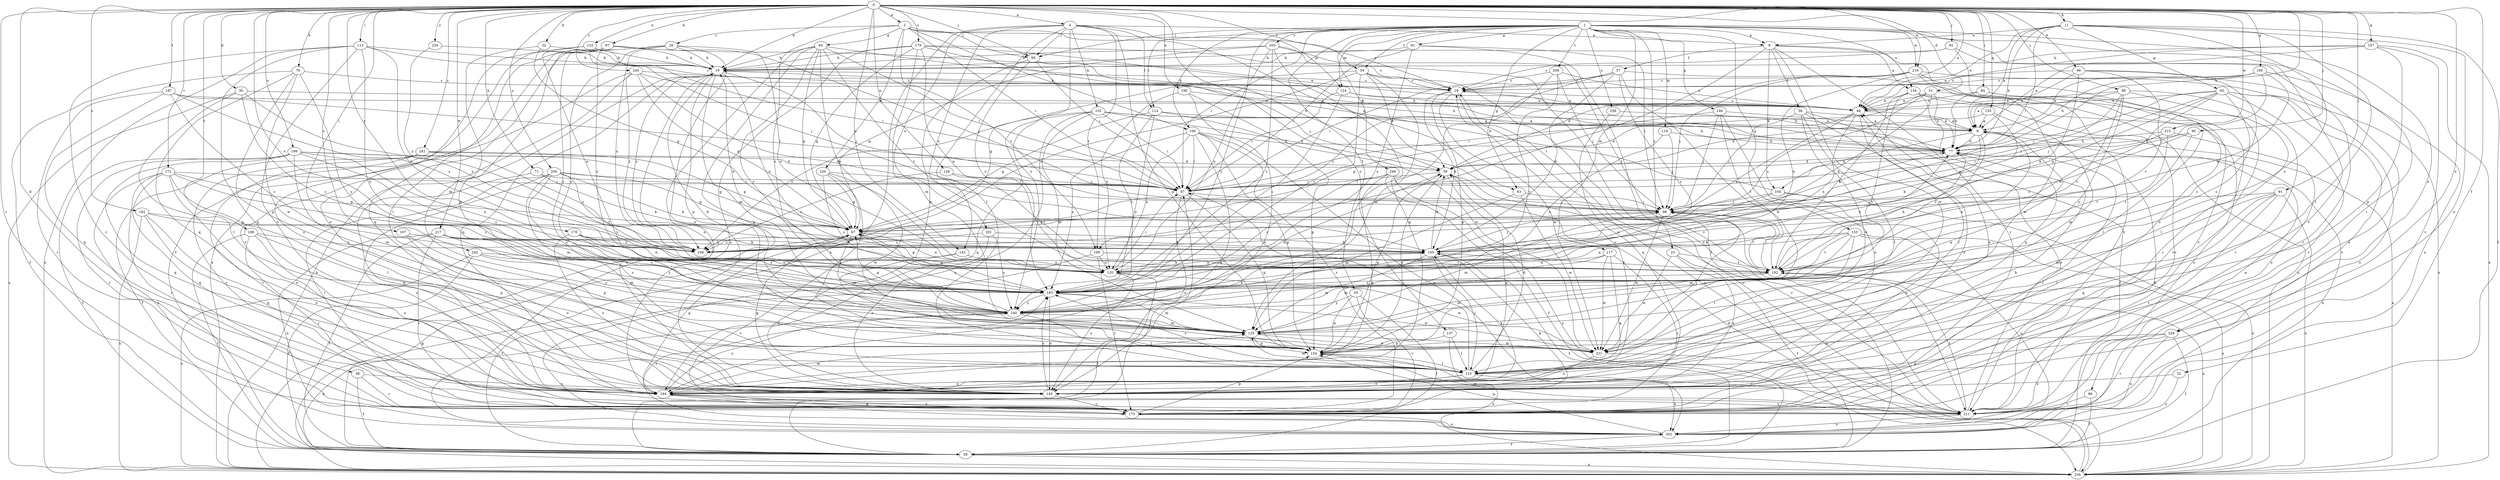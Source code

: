 strict digraph  {
0;
1;
2;
4;
8;
9;
11;
19;
23;
26;
29;
30;
31;
32;
38;
39;
46;
48;
52;
54;
55;
56;
57;
58;
61;
63;
64;
65;
67;
71;
76;
77;
84;
86;
87;
88;
90;
91;
92;
95;
96;
97;
100;
102;
104;
105;
107;
113;
114;
115;
117;
119;
124;
125;
126;
133;
134;
135;
137;
143;
145;
146;
153;
154;
155;
157;
160;
164;
170;
172;
173;
179;
182;
183;
187;
188;
190;
192;
196;
199;
200;
201;
202;
203;
208;
211;
215;
217;
219;
220;
221;
229;
230;
234;
239;
240;
241;
242;
245;
248;
249;
0 -> 2  [label=a];
0 -> 4  [label=a];
0 -> 11  [label=b];
0 -> 19  [label=b];
0 -> 30  [label=d];
0 -> 31  [label=d];
0 -> 32  [label=d];
0 -> 38  [label=d];
0 -> 46  [label=e];
0 -> 48  [label=e];
0 -> 52  [label=f];
0 -> 54  [label=f];
0 -> 71  [label=h];
0 -> 76  [label=h];
0 -> 77  [label=h];
0 -> 84  [label=i];
0 -> 88  [label=j];
0 -> 90  [label=j];
0 -> 91  [label=j];
0 -> 92  [label=j];
0 -> 95  [label=j];
0 -> 97  [label=k];
0 -> 107  [label=l];
0 -> 113  [label=l];
0 -> 126  [label=n];
0 -> 133  [label=n];
0 -> 137  [label=o];
0 -> 143  [label=o];
0 -> 155  [label=q];
0 -> 157  [label=q];
0 -> 160  [label=q];
0 -> 170  [label=r];
0 -> 172  [label=r];
0 -> 173  [label=r];
0 -> 179  [label=s];
0 -> 182  [label=s];
0 -> 183  [label=s];
0 -> 187  [label=t];
0 -> 188  [label=t];
0 -> 196  [label=u];
0 -> 199  [label=u];
0 -> 200  [label=u];
0 -> 215  [label=w];
0 -> 217  [label=w];
0 -> 219  [label=w];
0 -> 229  [label=x];
0 -> 234  [label=y];
0 -> 241  [label=z];
0 -> 242  [label=z];
0 -> 245  [label=z];
1 -> 8  [label=a];
1 -> 23  [label=c];
1 -> 54  [label=f];
1 -> 55  [label=f];
1 -> 61  [label=g];
1 -> 63  [label=g];
1 -> 86  [label=i];
1 -> 87  [label=i];
1 -> 95  [label=j];
1 -> 100  [label=k];
1 -> 114  [label=l];
1 -> 117  [label=m];
1 -> 119  [label=m];
1 -> 124  [label=m];
1 -> 134  [label=n];
1 -> 146  [label=p];
1 -> 153  [label=p];
1 -> 203  [label=v];
1 -> 208  [label=v];
1 -> 211  [label=v];
1 -> 219  [label=w];
1 -> 229  [label=x];
1 -> 239  [label=y];
1 -> 240  [label=y];
1 -> 248  [label=z];
2 -> 26  [label=c];
2 -> 63  [label=g];
2 -> 64  [label=g];
2 -> 87  [label=i];
2 -> 95  [label=j];
2 -> 100  [label=k];
2 -> 124  [label=m];
2 -> 183  [label=s];
2 -> 190  [label=t];
2 -> 220  [label=w];
4 -> 8  [label=a];
4 -> 29  [label=c];
4 -> 95  [label=j];
4 -> 102  [label=k];
4 -> 114  [label=l];
4 -> 115  [label=l];
4 -> 143  [label=o];
4 -> 154  [label=p];
4 -> 190  [label=t];
4 -> 201  [label=u];
4 -> 230  [label=x];
4 -> 240  [label=y];
8 -> 56  [label=f];
8 -> 57  [label=f];
8 -> 104  [label=k];
8 -> 134  [label=n];
8 -> 173  [label=r];
8 -> 190  [label=t];
8 -> 211  [label=v];
8 -> 221  [label=w];
9 -> 77  [label=h];
9 -> 104  [label=k];
9 -> 105  [label=k];
9 -> 192  [label=t];
11 -> 8  [label=a];
11 -> 9  [label=a];
11 -> 48  [label=e];
11 -> 58  [label=f];
11 -> 65  [label=g];
11 -> 77  [label=h];
11 -> 87  [label=i];
11 -> 115  [label=l];
11 -> 145  [label=o];
11 -> 240  [label=y];
19 -> 29  [label=c];
19 -> 96  [label=j];
19 -> 125  [label=m];
19 -> 135  [label=n];
19 -> 145  [label=o];
19 -> 154  [label=p];
19 -> 164  [label=q];
19 -> 249  [label=z];
23 -> 58  [label=f];
23 -> 145  [label=o];
23 -> 192  [label=t];
23 -> 221  [label=w];
26 -> 19  [label=b];
26 -> 135  [label=n];
26 -> 145  [label=o];
26 -> 164  [label=q];
26 -> 230  [label=x];
26 -> 240  [label=y];
26 -> 249  [label=z];
29 -> 48  [label=e];
29 -> 105  [label=k];
29 -> 154  [label=p];
29 -> 221  [label=w];
29 -> 230  [label=x];
30 -> 48  [label=e];
30 -> 115  [label=l];
30 -> 183  [label=s];
30 -> 230  [label=x];
30 -> 249  [label=z];
31 -> 48  [label=e];
31 -> 77  [label=h];
31 -> 87  [label=i];
31 -> 105  [label=k];
31 -> 173  [label=r];
31 -> 249  [label=z];
32 -> 19  [label=b];
32 -> 67  [label=g];
32 -> 125  [label=m];
38 -> 58  [label=f];
38 -> 145  [label=o];
38 -> 173  [label=r];
39 -> 87  [label=i];
39 -> 154  [label=p];
39 -> 164  [label=q];
39 -> 211  [label=v];
46 -> 9  [label=a];
46 -> 29  [label=c];
46 -> 105  [label=k];
46 -> 173  [label=r];
46 -> 192  [label=t];
46 -> 240  [label=y];
48 -> 9  [label=a];
48 -> 29  [label=c];
48 -> 39  [label=d];
48 -> 115  [label=l];
48 -> 135  [label=n];
48 -> 249  [label=z];
52 -> 145  [label=o];
52 -> 202  [label=u];
54 -> 29  [label=c];
54 -> 39  [label=d];
54 -> 67  [label=g];
54 -> 125  [label=m];
54 -> 183  [label=s];
54 -> 211  [label=v];
54 -> 249  [label=z];
55 -> 58  [label=f];
55 -> 154  [label=p];
55 -> 173  [label=r];
55 -> 240  [label=y];
56 -> 9  [label=a];
56 -> 58  [label=f];
56 -> 96  [label=j];
56 -> 115  [label=l];
56 -> 145  [label=o];
56 -> 221  [label=w];
57 -> 29  [label=c];
57 -> 87  [label=i];
57 -> 105  [label=k];
57 -> 183  [label=s];
57 -> 221  [label=w];
57 -> 230  [label=x];
57 -> 249  [label=z];
58 -> 67  [label=g];
58 -> 77  [label=h];
58 -> 87  [label=i];
58 -> 230  [label=x];
61 -> 19  [label=b];
61 -> 58  [label=f];
61 -> 87  [label=i];
61 -> 96  [label=j];
61 -> 183  [label=s];
63 -> 96  [label=j];
63 -> 125  [label=m];
63 -> 221  [label=w];
64 -> 19  [label=b];
64 -> 67  [label=g];
64 -> 77  [label=h];
64 -> 87  [label=i];
64 -> 135  [label=n];
64 -> 164  [label=q];
64 -> 192  [label=t];
64 -> 230  [label=x];
64 -> 240  [label=y];
65 -> 48  [label=e];
65 -> 67  [label=g];
65 -> 87  [label=i];
65 -> 96  [label=j];
65 -> 135  [label=n];
65 -> 173  [label=r];
65 -> 183  [label=s];
65 -> 202  [label=u];
65 -> 211  [label=v];
67 -> 105  [label=k];
67 -> 125  [label=m];
67 -> 135  [label=n];
67 -> 249  [label=z];
71 -> 87  [label=i];
71 -> 105  [label=k];
71 -> 164  [label=q];
76 -> 29  [label=c];
76 -> 58  [label=f];
76 -> 154  [label=p];
76 -> 164  [label=q];
76 -> 221  [label=w];
76 -> 240  [label=y];
77 -> 39  [label=d];
77 -> 173  [label=r];
84 -> 48  [label=e];
84 -> 77  [label=h];
84 -> 115  [label=l];
84 -> 173  [label=r];
86 -> 58  [label=f];
86 -> 211  [label=v];
87 -> 96  [label=j];
87 -> 145  [label=o];
87 -> 154  [label=p];
88 -> 9  [label=a];
88 -> 48  [label=e];
88 -> 96  [label=j];
88 -> 115  [label=l];
88 -> 173  [label=r];
88 -> 192  [label=t];
88 -> 240  [label=y];
90 -> 77  [label=h];
90 -> 192  [label=t];
90 -> 249  [label=z];
91 -> 96  [label=j];
91 -> 115  [label=l];
91 -> 125  [label=m];
91 -> 164  [label=q];
91 -> 173  [label=r];
91 -> 230  [label=x];
92 -> 19  [label=b];
92 -> 29  [label=c];
92 -> 145  [label=o];
92 -> 202  [label=u];
95 -> 39  [label=d];
95 -> 87  [label=i];
95 -> 154  [label=p];
95 -> 183  [label=s];
96 -> 67  [label=g];
96 -> 77  [label=h];
96 -> 125  [label=m];
96 -> 192  [label=t];
96 -> 221  [label=w];
97 -> 19  [label=b];
97 -> 48  [label=e];
97 -> 58  [label=f];
97 -> 96  [label=j];
97 -> 115  [label=l];
97 -> 154  [label=p];
97 -> 183  [label=s];
97 -> 240  [label=y];
100 -> 77  [label=h];
100 -> 87  [label=i];
100 -> 135  [label=n];
100 -> 154  [label=p];
100 -> 164  [label=q];
100 -> 173  [label=r];
100 -> 183  [label=s];
100 -> 202  [label=u];
102 -> 9  [label=a];
102 -> 39  [label=d];
102 -> 77  [label=h];
102 -> 87  [label=i];
102 -> 125  [label=m];
102 -> 164  [label=q];
102 -> 202  [label=u];
102 -> 249  [label=z];
104 -> 19  [label=b];
104 -> 96  [label=j];
104 -> 135  [label=n];
104 -> 145  [label=o];
104 -> 230  [label=x];
105 -> 39  [label=d];
105 -> 58  [label=f];
105 -> 96  [label=j];
105 -> 115  [label=l];
105 -> 125  [label=m];
105 -> 135  [label=n];
105 -> 192  [label=t];
107 -> 105  [label=k];
107 -> 145  [label=o];
107 -> 154  [label=p];
113 -> 19  [label=b];
113 -> 29  [label=c];
113 -> 145  [label=o];
113 -> 164  [label=q];
113 -> 173  [label=r];
113 -> 192  [label=t];
113 -> 230  [label=x];
113 -> 240  [label=y];
114 -> 9  [label=a];
114 -> 67  [label=g];
114 -> 154  [label=p];
114 -> 183  [label=s];
114 -> 240  [label=y];
115 -> 39  [label=d];
115 -> 48  [label=e];
115 -> 87  [label=i];
115 -> 125  [label=m];
115 -> 145  [label=o];
115 -> 164  [label=q];
115 -> 183  [label=s];
115 -> 202  [label=u];
117 -> 125  [label=m];
117 -> 135  [label=n];
117 -> 164  [label=q];
117 -> 173  [label=r];
117 -> 221  [label=w];
119 -> 77  [label=h];
119 -> 96  [label=j];
119 -> 183  [label=s];
124 -> 48  [label=e];
124 -> 77  [label=h];
124 -> 87  [label=i];
124 -> 183  [label=s];
125 -> 154  [label=p];
125 -> 221  [label=w];
126 -> 87  [label=i];
126 -> 192  [label=t];
126 -> 249  [label=z];
133 -> 19  [label=b];
133 -> 87  [label=i];
133 -> 96  [label=j];
133 -> 135  [label=n];
133 -> 145  [label=o];
134 -> 48  [label=e];
134 -> 164  [label=q];
134 -> 192  [label=t];
134 -> 202  [label=u];
134 -> 211  [label=v];
134 -> 240  [label=y];
135 -> 19  [label=b];
135 -> 58  [label=f];
135 -> 67  [label=g];
135 -> 77  [label=h];
135 -> 87  [label=i];
135 -> 105  [label=k];
135 -> 145  [label=o];
135 -> 221  [label=w];
137 -> 115  [label=l];
137 -> 154  [label=p];
137 -> 230  [label=x];
143 -> 135  [label=n];
143 -> 145  [label=o];
143 -> 211  [label=v];
145 -> 67  [label=g];
145 -> 77  [label=h];
145 -> 105  [label=k];
145 -> 173  [label=r];
145 -> 183  [label=s];
146 -> 9  [label=a];
146 -> 67  [label=g];
146 -> 96  [label=j];
146 -> 145  [label=o];
146 -> 192  [label=t];
153 -> 105  [label=k];
153 -> 115  [label=l];
153 -> 125  [label=m];
153 -> 135  [label=n];
153 -> 192  [label=t];
153 -> 202  [label=u];
153 -> 230  [label=x];
154 -> 9  [label=a];
154 -> 39  [label=d];
154 -> 115  [label=l];
154 -> 211  [label=v];
155 -> 9  [label=a];
155 -> 39  [label=d];
155 -> 67  [label=g];
155 -> 125  [label=m];
157 -> 9  [label=a];
157 -> 19  [label=b];
157 -> 48  [label=e];
157 -> 154  [label=p];
157 -> 211  [label=v];
157 -> 230  [label=x];
160 -> 9  [label=a];
160 -> 29  [label=c];
160 -> 77  [label=h];
160 -> 96  [label=j];
160 -> 105  [label=k];
160 -> 202  [label=u];
164 -> 29  [label=c];
164 -> 67  [label=g];
164 -> 125  [label=m];
164 -> 173  [label=r];
164 -> 202  [label=u];
164 -> 211  [label=v];
164 -> 240  [label=y];
170 -> 105  [label=k];
170 -> 135  [label=n];
170 -> 145  [label=o];
170 -> 183  [label=s];
170 -> 249  [label=z];
172 -> 67  [label=g];
172 -> 87  [label=i];
172 -> 115  [label=l];
172 -> 145  [label=o];
172 -> 164  [label=q];
172 -> 173  [label=r];
172 -> 183  [label=s];
172 -> 202  [label=u];
173 -> 105  [label=k];
173 -> 154  [label=p];
173 -> 164  [label=q];
173 -> 202  [label=u];
179 -> 19  [label=b];
179 -> 29  [label=c];
179 -> 67  [label=g];
179 -> 77  [label=h];
179 -> 96  [label=j];
179 -> 125  [label=m];
179 -> 135  [label=n];
179 -> 202  [label=u];
182 -> 67  [label=g];
182 -> 145  [label=o];
182 -> 164  [label=q];
182 -> 230  [label=x];
182 -> 249  [label=z];
183 -> 9  [label=a];
183 -> 67  [label=g];
183 -> 125  [label=m];
183 -> 145  [label=o];
183 -> 221  [label=w];
183 -> 240  [label=y];
187 -> 48  [label=e];
187 -> 87  [label=i];
187 -> 164  [label=q];
187 -> 173  [label=r];
187 -> 183  [label=s];
187 -> 249  [label=z];
188 -> 58  [label=f];
188 -> 145  [label=o];
188 -> 154  [label=p];
188 -> 173  [label=r];
188 -> 249  [label=z];
190 -> 58  [label=f];
190 -> 135  [label=n];
190 -> 173  [label=r];
190 -> 192  [label=t];
192 -> 77  [label=h];
192 -> 96  [label=j];
192 -> 125  [label=m];
192 -> 183  [label=s];
192 -> 230  [label=x];
196 -> 48  [label=e];
196 -> 135  [label=n];
196 -> 145  [label=o];
196 -> 221  [label=w];
199 -> 39  [label=d];
199 -> 58  [label=f];
199 -> 67  [label=g];
199 -> 125  [label=m];
199 -> 135  [label=n];
199 -> 164  [label=q];
199 -> 173  [label=r];
199 -> 183  [label=s];
200 -> 67  [label=g];
200 -> 87  [label=i];
200 -> 105  [label=k];
200 -> 125  [label=m];
200 -> 173  [label=r];
200 -> 192  [label=t];
200 -> 211  [label=v];
200 -> 240  [label=y];
201 -> 105  [label=k];
201 -> 145  [label=o];
201 -> 240  [label=y];
201 -> 249  [label=z];
202 -> 58  [label=f];
202 -> 154  [label=p];
202 -> 183  [label=s];
203 -> 19  [label=b];
203 -> 67  [label=g];
203 -> 135  [label=n];
203 -> 164  [label=q];
203 -> 183  [label=s];
203 -> 192  [label=t];
203 -> 211  [label=v];
208 -> 29  [label=c];
208 -> 48  [label=e];
208 -> 96  [label=j];
208 -> 183  [label=s];
208 -> 240  [label=y];
211 -> 9  [label=a];
211 -> 48  [label=e];
211 -> 77  [label=h];
211 -> 154  [label=p];
211 -> 192  [label=t];
211 -> 202  [label=u];
215 -> 77  [label=h];
215 -> 87  [label=i];
215 -> 145  [label=o];
215 -> 192  [label=t];
217 -> 58  [label=f];
217 -> 105  [label=k];
217 -> 125  [label=m];
217 -> 173  [label=r];
217 -> 183  [label=s];
217 -> 202  [label=u];
217 -> 240  [label=y];
219 -> 29  [label=c];
219 -> 39  [label=d];
219 -> 96  [label=j];
219 -> 135  [label=n];
219 -> 211  [label=v];
219 -> 221  [label=w];
219 -> 230  [label=x];
220 -> 67  [label=g];
220 -> 87  [label=i];
220 -> 154  [label=p];
220 -> 183  [label=s];
220 -> 221  [label=w];
221 -> 19  [label=b];
221 -> 96  [label=j];
221 -> 125  [label=m];
221 -> 145  [label=o];
221 -> 211  [label=v];
229 -> 58  [label=f];
229 -> 145  [label=o];
229 -> 154  [label=p];
229 -> 202  [label=u];
229 -> 211  [label=v];
230 -> 9  [label=a];
230 -> 19  [label=b];
230 -> 29  [label=c];
230 -> 39  [label=d];
234 -> 19  [label=b];
234 -> 249  [label=z];
239 -> 9  [label=a];
239 -> 164  [label=q];
240 -> 39  [label=d];
240 -> 67  [label=g];
240 -> 105  [label=k];
240 -> 115  [label=l];
240 -> 125  [label=m];
240 -> 230  [label=x];
241 -> 39  [label=d];
241 -> 58  [label=f];
241 -> 67  [label=g];
241 -> 173  [label=r];
241 -> 211  [label=v];
241 -> 249  [label=z];
242 -> 58  [label=f];
242 -> 135  [label=n];
242 -> 183  [label=s];
242 -> 230  [label=x];
242 -> 240  [label=y];
245 -> 29  [label=c];
245 -> 67  [label=g];
245 -> 77  [label=h];
245 -> 105  [label=k];
245 -> 145  [label=o];
245 -> 211  [label=v];
245 -> 249  [label=z];
248 -> 58  [label=f];
248 -> 87  [label=i];
248 -> 164  [label=q];
248 -> 183  [label=s];
248 -> 230  [label=x];
}
